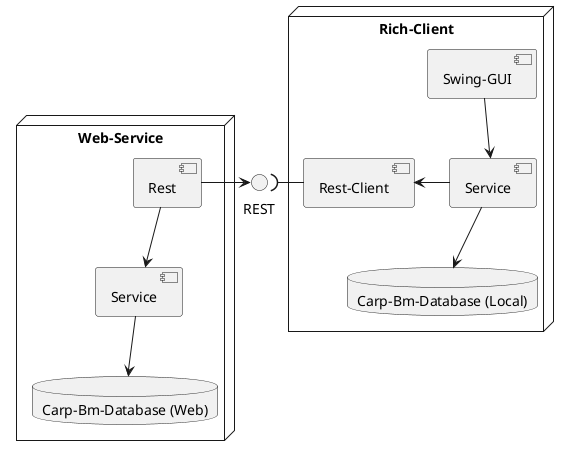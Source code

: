 @startuml

interface CarpBmRestInterface as "REST"

node CarpBmWS as "Web-Service" {
	component CarpBmRestWs as "Rest"
	component CarpBmServiceWs as "Service"
	database CarpBmDatabaseWs as "Carp-Bm-Database (Web)"

	CarpBmServiceWs --> CarpBmDatabaseWs
	CarpBmRestWs --> CarpBmServiceWs
	CarpBmRestWs -RIGHT-> CarpBmRestInterface
	
}

node CarpBmRichClient as "Rich-Client" {
	component CarpBmClientRc as "Rest-Client"
	component CarpBmSwingGui as "Swing-GUI"
	component CarpBmServiceRc as "Service"
	database CarpBmDatabaseLocal as "Carp-Bm-Database (Local)"

	CarpBmServiceRc -LEFT-> CarpBmClientRc
	CarpBmServiceRc --> CarpBmDatabaseLocal
	CarpBmSwingGui --> CarpBmServiceRc

}

CarpBmRestInterface )-LEFT- CarpBmClientRc

@enduml